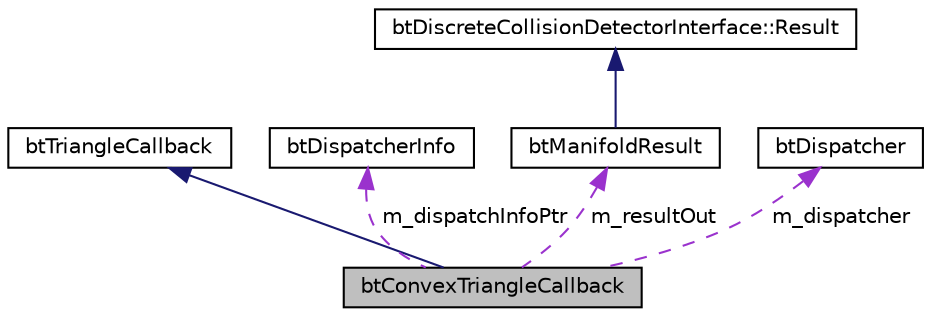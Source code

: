 digraph G
{
  edge [fontname="Helvetica",fontsize="10",labelfontname="Helvetica",labelfontsize="10"];
  node [fontname="Helvetica",fontsize="10",shape=record];
  Node1 [label="btConvexTriangleCallback",height=0.2,width=0.4,color="black", fillcolor="grey75", style="filled" fontcolor="black"];
  Node2 -> Node1 [dir="back",color="midnightblue",fontsize="10",style="solid",fontname="Helvetica"];
  Node2 [label="btTriangleCallback",height=0.2,width=0.4,color="black", fillcolor="white", style="filled",URL="$classbtTriangleCallback.html"];
  Node3 -> Node1 [dir="back",color="darkorchid3",fontsize="10",style="dashed",label=" m_dispatchInfoPtr" ,fontname="Helvetica"];
  Node3 [label="btDispatcherInfo",height=0.2,width=0.4,color="black", fillcolor="white", style="filled",URL="$structbtDispatcherInfo.html"];
  Node4 -> Node1 [dir="back",color="darkorchid3",fontsize="10",style="dashed",label=" m_resultOut" ,fontname="Helvetica"];
  Node4 [label="btManifoldResult",height=0.2,width=0.4,color="black", fillcolor="white", style="filled",URL="$classbtManifoldResult.html",tooltip="btManifoldResult is a helper class to manage contact results."];
  Node5 -> Node4 [dir="back",color="midnightblue",fontsize="10",style="solid",fontname="Helvetica"];
  Node5 [label="btDiscreteCollisionDetectorInterface::Result",height=0.2,width=0.4,color="black", fillcolor="white", style="filled",URL="$structbtDiscreteCollisionDetectorInterface_1_1Result.html"];
  Node6 -> Node1 [dir="back",color="darkorchid3",fontsize="10",style="dashed",label=" m_dispatcher" ,fontname="Helvetica"];
  Node6 [label="btDispatcher",height=0.2,width=0.4,color="black", fillcolor="white", style="filled",URL="$classbtDispatcher.html",tooltip="btDispatcher can be used in combination with broadphase to dispatch overlapping pairs."];
}
